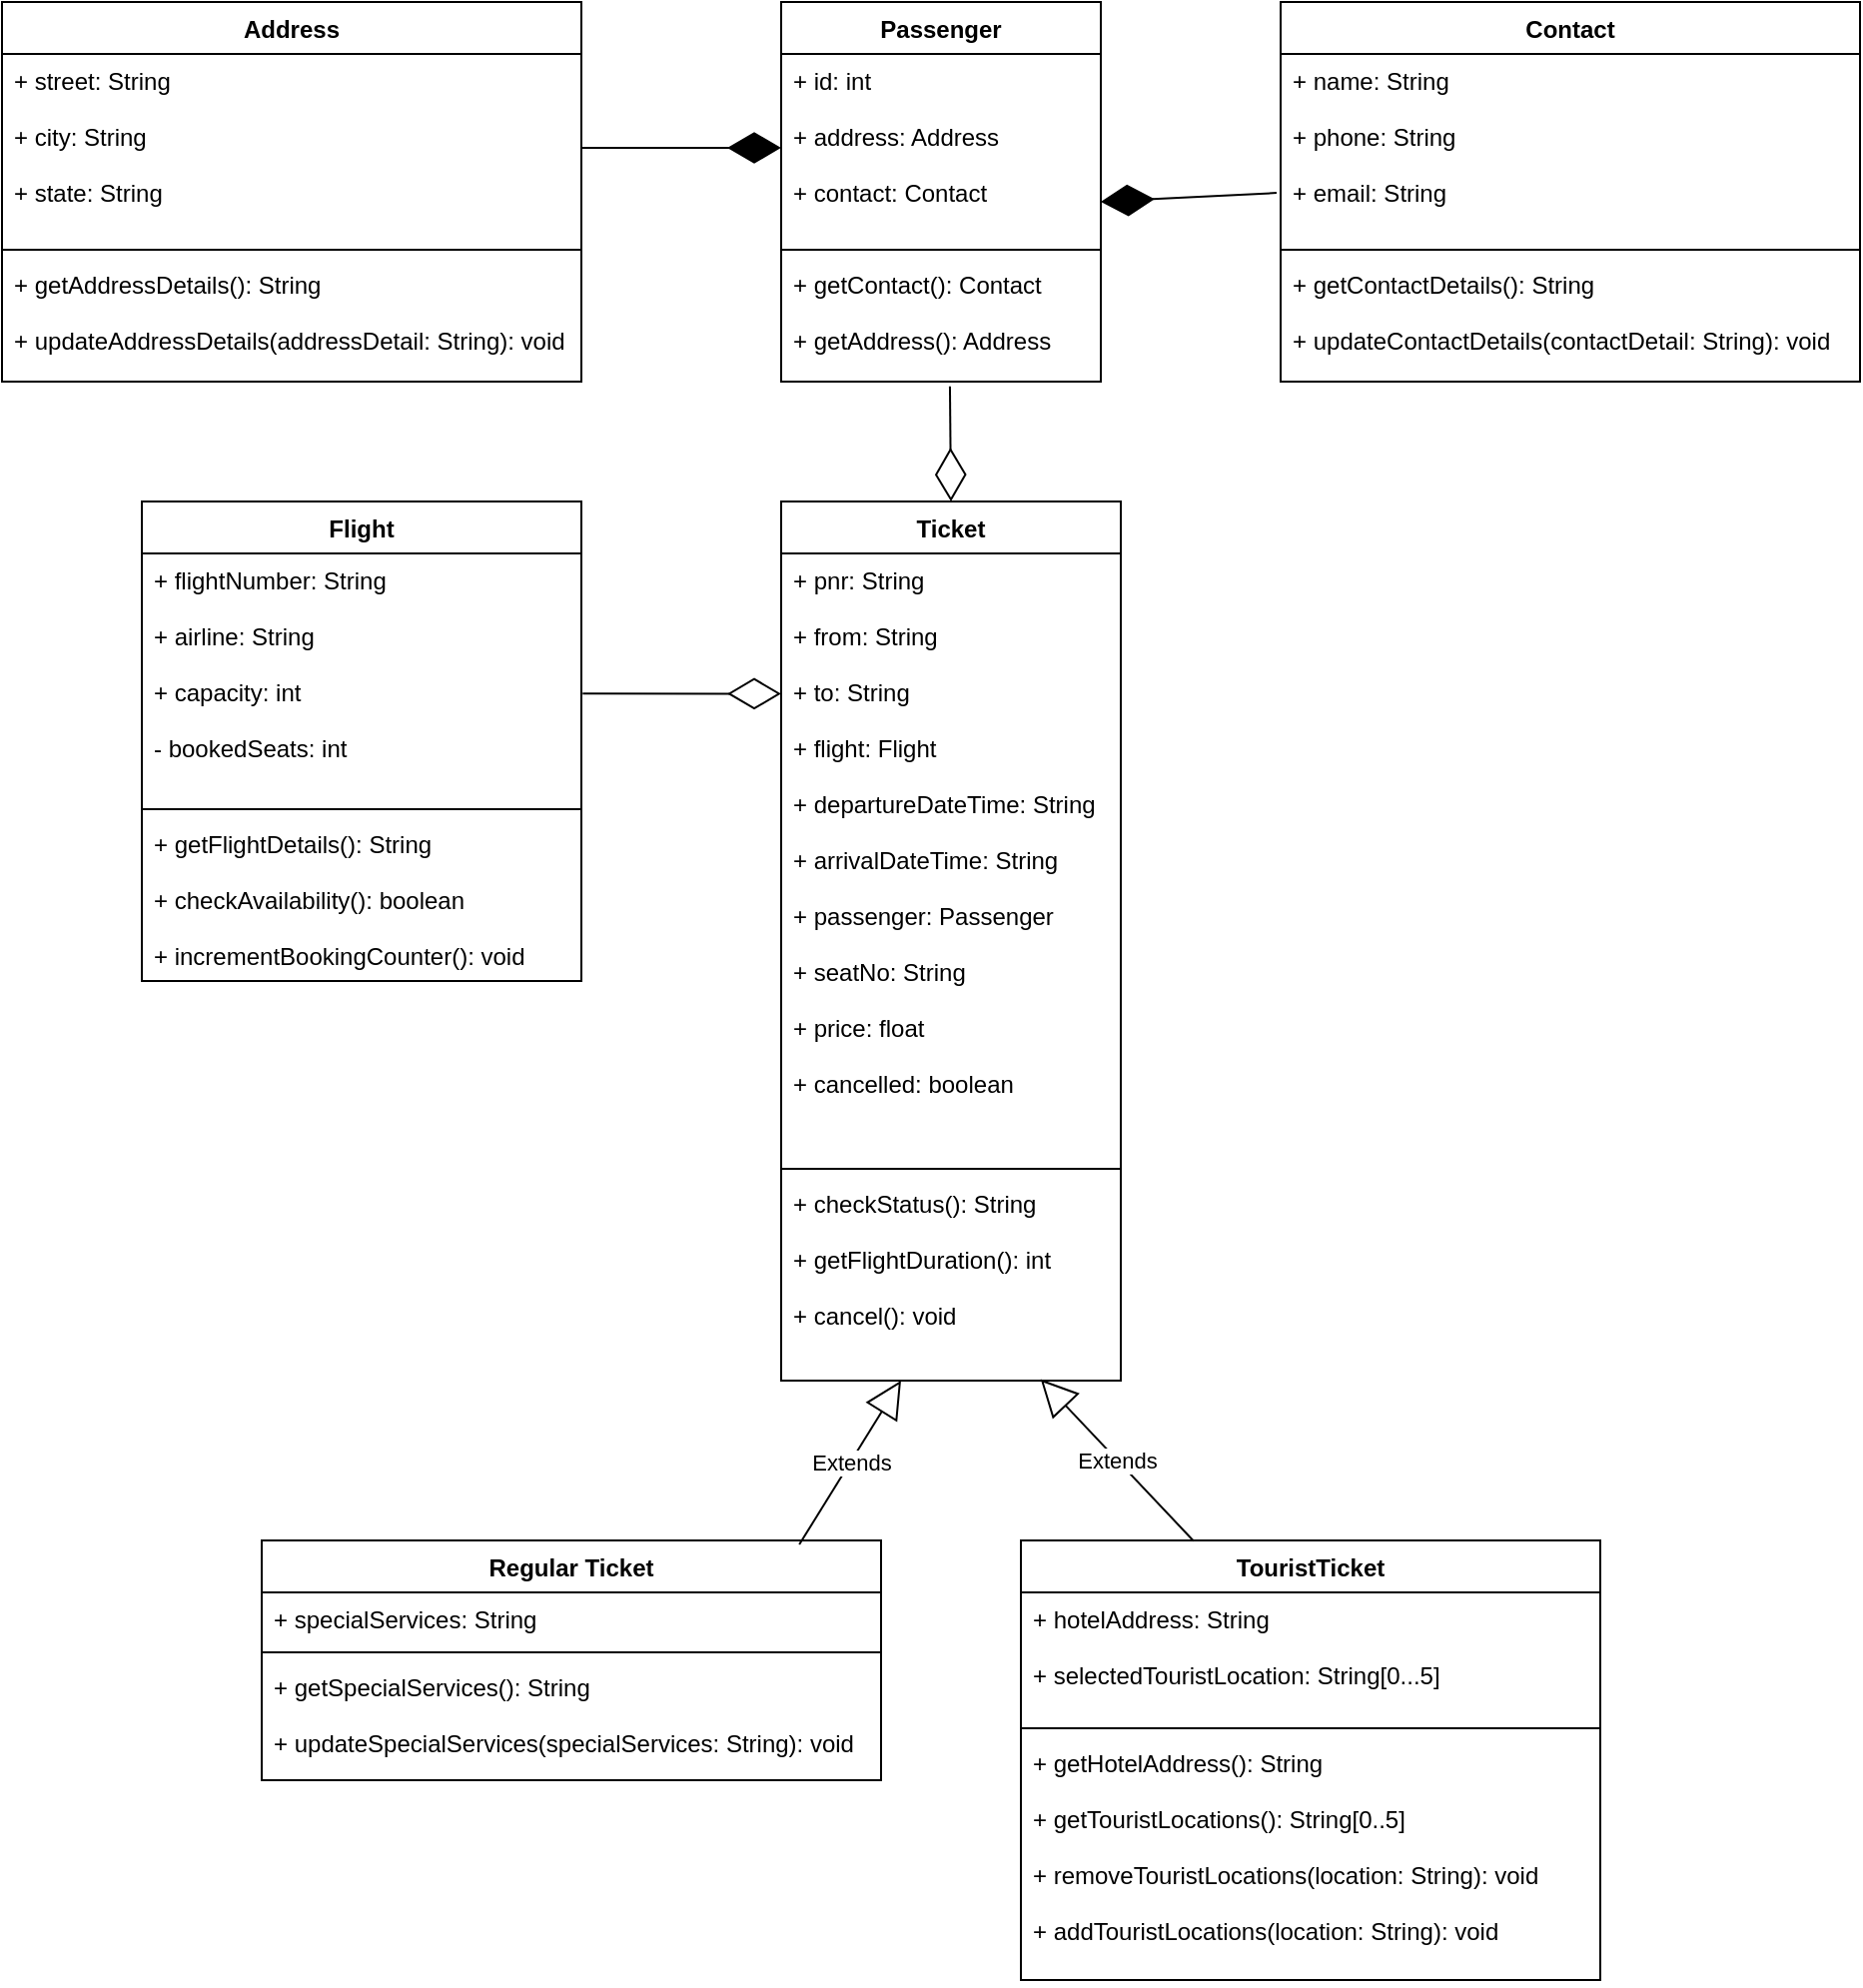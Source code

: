 <mxfile version="16.5.2" type="github"><diagram id="S8kexdlC8seh0NZKbYJ4" name="Page-1"><mxGraphModel dx="1038" dy="571" grid="1" gridSize="10" guides="1" tooltips="1" connect="1" arrows="1" fold="1" page="1" pageScale="1" pageWidth="850" pageHeight="1100" math="0" shadow="0"><root><mxCell id="0"/><mxCell id="1" parent="0"/><mxCell id="JQjpABJw8iAlLippr4K8-1" value="Address" style="swimlane;fontStyle=1;align=center;verticalAlign=top;childLayout=stackLayout;horizontal=1;startSize=26;horizontalStack=0;resizeParent=1;resizeParentMax=0;resizeLast=0;collapsible=1;marginBottom=0;" parent="1" vertex="1"><mxGeometry x="80" y="190" width="290" height="190" as="geometry"/></mxCell><mxCell id="JQjpABJw8iAlLippr4K8-2" value="+ street: String&#10;&#10;+ city: String&#10;&#10;+ state: String&#10;" style="text;strokeColor=none;fillColor=none;align=left;verticalAlign=top;spacingLeft=4;spacingRight=4;overflow=hidden;rotatable=0;points=[[0,0.5],[1,0.5]];portConstraint=eastwest;" parent="JQjpABJw8iAlLippr4K8-1" vertex="1"><mxGeometry y="26" width="290" height="94" as="geometry"/></mxCell><mxCell id="JQjpABJw8iAlLippr4K8-3" value="" style="line;strokeWidth=1;fillColor=none;align=left;verticalAlign=middle;spacingTop=-1;spacingLeft=3;spacingRight=3;rotatable=0;labelPosition=right;points=[];portConstraint=eastwest;" parent="JQjpABJw8iAlLippr4K8-1" vertex="1"><mxGeometry y="120" width="290" height="8" as="geometry"/></mxCell><mxCell id="JQjpABJw8iAlLippr4K8-4" value="+ getAddressDetails(): String&#10;&#10;+ updateAddressDetails(addressDetail: String): void" style="text;strokeColor=none;fillColor=none;align=left;verticalAlign=top;spacingLeft=4;spacingRight=4;overflow=hidden;rotatable=0;points=[[0,0.5],[1,0.5]];portConstraint=eastwest;" parent="JQjpABJw8iAlLippr4K8-1" vertex="1"><mxGeometry y="128" width="290" height="62" as="geometry"/></mxCell><mxCell id="JQjpABJw8iAlLippr4K8-5" value="Passenger" style="swimlane;fontStyle=1;align=center;verticalAlign=top;childLayout=stackLayout;horizontal=1;startSize=26;horizontalStack=0;resizeParent=1;resizeParentMax=0;resizeLast=0;collapsible=1;marginBottom=0;" parent="1" vertex="1"><mxGeometry x="470" y="190" width="160" height="190" as="geometry"/></mxCell><mxCell id="JQjpABJw8iAlLippr4K8-6" value="+ id: int&#10;&#10;+ address: Address&#10;&#10;+ contact: Contact&#10;" style="text;strokeColor=none;fillColor=none;align=left;verticalAlign=top;spacingLeft=4;spacingRight=4;overflow=hidden;rotatable=0;points=[[0,0.5],[1,0.5]];portConstraint=eastwest;" parent="JQjpABJw8iAlLippr4K8-5" vertex="1"><mxGeometry y="26" width="160" height="94" as="geometry"/></mxCell><mxCell id="JQjpABJw8iAlLippr4K8-7" value="" style="line;strokeWidth=1;fillColor=none;align=left;verticalAlign=middle;spacingTop=-1;spacingLeft=3;spacingRight=3;rotatable=0;labelPosition=right;points=[];portConstraint=eastwest;" parent="JQjpABJw8iAlLippr4K8-5" vertex="1"><mxGeometry y="120" width="160" height="8" as="geometry"/></mxCell><mxCell id="JQjpABJw8iAlLippr4K8-8" value="+ getContact(): Contact&#10;&#10;+ getAddress(): Address" style="text;strokeColor=none;fillColor=none;align=left;verticalAlign=top;spacingLeft=4;spacingRight=4;overflow=hidden;rotatable=0;points=[[0,0.5],[1,0.5]];portConstraint=eastwest;" parent="JQjpABJw8iAlLippr4K8-5" vertex="1"><mxGeometry y="128" width="160" height="62" as="geometry"/></mxCell><mxCell id="JQjpABJw8iAlLippr4K8-9" value="Contact" style="swimlane;fontStyle=1;align=center;verticalAlign=top;childLayout=stackLayout;horizontal=1;startSize=26;horizontalStack=0;resizeParent=1;resizeParentMax=0;resizeLast=0;collapsible=1;marginBottom=0;" parent="1" vertex="1"><mxGeometry x="720" y="190" width="290" height="190" as="geometry"/></mxCell><mxCell id="JQjpABJw8iAlLippr4K8-10" value="+ name: String&#10;&#10;+ phone: String&#10;&#10;+ email: String&#10;" style="text;strokeColor=none;fillColor=none;align=left;verticalAlign=top;spacingLeft=4;spacingRight=4;overflow=hidden;rotatable=0;points=[[0,0.5],[1,0.5]];portConstraint=eastwest;" parent="JQjpABJw8iAlLippr4K8-9" vertex="1"><mxGeometry y="26" width="290" height="94" as="geometry"/></mxCell><mxCell id="JQjpABJw8iAlLippr4K8-11" value="" style="line;strokeWidth=1;fillColor=none;align=left;verticalAlign=middle;spacingTop=-1;spacingLeft=3;spacingRight=3;rotatable=0;labelPosition=right;points=[];portConstraint=eastwest;" parent="JQjpABJw8iAlLippr4K8-9" vertex="1"><mxGeometry y="120" width="290" height="8" as="geometry"/></mxCell><mxCell id="JQjpABJw8iAlLippr4K8-12" value="+ getContactDetails(): String&#10;&#10;+ updateContactDetails(contactDetail: String): void" style="text;strokeColor=none;fillColor=none;align=left;verticalAlign=top;spacingLeft=4;spacingRight=4;overflow=hidden;rotatable=0;points=[[0,0.5],[1,0.5]];portConstraint=eastwest;" parent="JQjpABJw8iAlLippr4K8-9" vertex="1"><mxGeometry y="128" width="290" height="62" as="geometry"/></mxCell><mxCell id="JQjpABJw8iAlLippr4K8-13" value="Ticket" style="swimlane;fontStyle=1;align=center;verticalAlign=top;childLayout=stackLayout;horizontal=1;startSize=26;horizontalStack=0;resizeParent=1;resizeParentMax=0;resizeLast=0;collapsible=1;marginBottom=0;" parent="1" vertex="1"><mxGeometry x="470" y="440" width="170" height="440" as="geometry"/></mxCell><mxCell id="JQjpABJw8iAlLippr4K8-14" value="+ pnr: String&#10;&#10;+ from: String&#10;&#10;+ to: String&#10;&#10;+ flight: Flight&#10;&#10;+ departureDateTime: String&#10;&#10;+ arrivalDateTime: String&#10;&#10;+ passenger: Passenger&#10;&#10;+ seatNo: String&#10;&#10;+ price: float&#10;&#10;+ cancelled: boolean&#10;" style="text;strokeColor=none;fillColor=none;align=left;verticalAlign=top;spacingLeft=4;spacingRight=4;overflow=hidden;rotatable=0;points=[[0,0.5],[1,0.5]];portConstraint=eastwest;" parent="JQjpABJw8iAlLippr4K8-13" vertex="1"><mxGeometry y="26" width="170" height="304" as="geometry"/></mxCell><mxCell id="JQjpABJw8iAlLippr4K8-15" value="" style="line;strokeWidth=1;fillColor=none;align=left;verticalAlign=middle;spacingTop=-1;spacingLeft=3;spacingRight=3;rotatable=0;labelPosition=right;points=[];portConstraint=eastwest;" parent="JQjpABJw8iAlLippr4K8-13" vertex="1"><mxGeometry y="330" width="170" height="8" as="geometry"/></mxCell><mxCell id="JQjpABJw8iAlLippr4K8-16" value="+ checkStatus(): String&#10;&#10;+ getFlightDuration(): int&#10;&#10;+ cancel(): void&#10;" style="text;strokeColor=none;fillColor=none;align=left;verticalAlign=top;spacingLeft=4;spacingRight=4;overflow=hidden;rotatable=0;points=[[0,0.5],[1,0.5]];portConstraint=eastwest;" parent="JQjpABJw8iAlLippr4K8-13" vertex="1"><mxGeometry y="338" width="170" height="102" as="geometry"/></mxCell><mxCell id="JQjpABJw8iAlLippr4K8-17" value="Flight" style="swimlane;fontStyle=1;align=center;verticalAlign=top;childLayout=stackLayout;horizontal=1;startSize=26;horizontalStack=0;resizeParent=1;resizeParentMax=0;resizeLast=0;collapsible=1;marginBottom=0;" parent="1" vertex="1"><mxGeometry x="150" y="440" width="220" height="240" as="geometry"/></mxCell><mxCell id="JQjpABJw8iAlLippr4K8-18" value="+ flightNumber: String&#10;&#10;+ airline: String&#10;&#10;+ capacity: int&#10;&#10;- bookedSeats: int" style="text;strokeColor=none;fillColor=none;align=left;verticalAlign=top;spacingLeft=4;spacingRight=4;overflow=hidden;rotatable=0;points=[[0,0.5],[1,0.5]];portConstraint=eastwest;" parent="JQjpABJw8iAlLippr4K8-17" vertex="1"><mxGeometry y="26" width="220" height="124" as="geometry"/></mxCell><mxCell id="JQjpABJw8iAlLippr4K8-19" value="" style="line;strokeWidth=1;fillColor=none;align=left;verticalAlign=middle;spacingTop=-1;spacingLeft=3;spacingRight=3;rotatable=0;labelPosition=right;points=[];portConstraint=eastwest;" parent="JQjpABJw8iAlLippr4K8-17" vertex="1"><mxGeometry y="150" width="220" height="8" as="geometry"/></mxCell><mxCell id="JQjpABJw8iAlLippr4K8-20" value="+ getFlightDetails(): String&#10;&#10;+ checkAvailability(): boolean&#10;&#10;+ incrementBookingCounter(): void" style="text;strokeColor=none;fillColor=none;align=left;verticalAlign=top;spacingLeft=4;spacingRight=4;overflow=hidden;rotatable=0;points=[[0,0.5],[1,0.5]];portConstraint=eastwest;" parent="JQjpABJw8iAlLippr4K8-17" vertex="1"><mxGeometry y="158" width="220" height="82" as="geometry"/></mxCell><mxCell id="JQjpABJw8iAlLippr4K8-21" value="Regular Ticket" style="swimlane;fontStyle=1;align=center;verticalAlign=top;childLayout=stackLayout;horizontal=1;startSize=26;horizontalStack=0;resizeParent=1;resizeParentMax=0;resizeLast=0;collapsible=1;marginBottom=0;" parent="1" vertex="1"><mxGeometry x="210" y="960" width="310" height="120" as="geometry"/></mxCell><mxCell id="JQjpABJw8iAlLippr4K8-22" value="+ specialServices: String" style="text;strokeColor=none;fillColor=none;align=left;verticalAlign=top;spacingLeft=4;spacingRight=4;overflow=hidden;rotatable=0;points=[[0,0.5],[1,0.5]];portConstraint=eastwest;" parent="JQjpABJw8iAlLippr4K8-21" vertex="1"><mxGeometry y="26" width="310" height="26" as="geometry"/></mxCell><mxCell id="JQjpABJw8iAlLippr4K8-23" value="" style="line;strokeWidth=1;fillColor=none;align=left;verticalAlign=middle;spacingTop=-1;spacingLeft=3;spacingRight=3;rotatable=0;labelPosition=right;points=[];portConstraint=eastwest;" parent="JQjpABJw8iAlLippr4K8-21" vertex="1"><mxGeometry y="52" width="310" height="8" as="geometry"/></mxCell><mxCell id="JQjpABJw8iAlLippr4K8-24" value="+ getSpecialServices(): String&#10;&#10;+ updateSpecialServices(specialServices: String): void" style="text;strokeColor=none;fillColor=none;align=left;verticalAlign=top;spacingLeft=4;spacingRight=4;overflow=hidden;rotatable=0;points=[[0,0.5],[1,0.5]];portConstraint=eastwest;" parent="JQjpABJw8iAlLippr4K8-21" vertex="1"><mxGeometry y="60" width="310" height="60" as="geometry"/></mxCell><mxCell id="JQjpABJw8iAlLippr4K8-25" value="TouristTicket" style="swimlane;fontStyle=1;align=center;verticalAlign=top;childLayout=stackLayout;horizontal=1;startSize=26;horizontalStack=0;resizeParent=1;resizeParentMax=0;resizeLast=0;collapsible=1;marginBottom=0;" parent="1" vertex="1"><mxGeometry x="590" y="960" width="290" height="220" as="geometry"/></mxCell><mxCell id="JQjpABJw8iAlLippr4K8-26" value="+ hotelAddress: String&#10;&#10;+ selectedTouristLocation: String[0...5]&#10;&#10;&#10;" style="text;strokeColor=none;fillColor=none;align=left;verticalAlign=top;spacingLeft=4;spacingRight=4;overflow=hidden;rotatable=0;points=[[0,0.5],[1,0.5]];portConstraint=eastwest;" parent="JQjpABJw8iAlLippr4K8-25" vertex="1"><mxGeometry y="26" width="290" height="64" as="geometry"/></mxCell><mxCell id="JQjpABJw8iAlLippr4K8-27" value="" style="line;strokeWidth=1;fillColor=none;align=left;verticalAlign=middle;spacingTop=-1;spacingLeft=3;spacingRight=3;rotatable=0;labelPosition=right;points=[];portConstraint=eastwest;" parent="JQjpABJw8iAlLippr4K8-25" vertex="1"><mxGeometry y="90" width="290" height="8" as="geometry"/></mxCell><mxCell id="JQjpABJw8iAlLippr4K8-28" value="+ getHotelAddress(): String&#10;&#10;+ getTouristLocations(): String[0..5]&#10;&#10;+ removeTouristLocations(location: String): void&#10;&#10;+ addTouristLocations(location: String): void" style="text;strokeColor=none;fillColor=none;align=left;verticalAlign=top;spacingLeft=4;spacingRight=4;overflow=hidden;rotatable=0;points=[[0,0.5],[1,0.5]];portConstraint=eastwest;" parent="JQjpABJw8iAlLippr4K8-25" vertex="1"><mxGeometry y="98" width="290" height="122" as="geometry"/></mxCell><mxCell id="JQjpABJw8iAlLippr4K8-31" value="Extends" style="endArrow=block;endSize=16;endFill=0;html=1;rounded=0;exitX=0.868;exitY=0.017;exitDx=0;exitDy=0;exitPerimeter=0;" parent="1" source="JQjpABJw8iAlLippr4K8-21" edge="1"><mxGeometry width="160" relative="1" as="geometry"><mxPoint x="460" y="950" as="sourcePoint"/><mxPoint x="530" y="880" as="targetPoint"/></mxGeometry></mxCell><mxCell id="JQjpABJw8iAlLippr4K8-36" value="Extends" style="endArrow=block;endSize=16;endFill=0;html=1;rounded=0;entryX=0.764;entryY=0.993;entryDx=0;entryDy=0;entryPerimeter=0;exitX=0.298;exitY=0.001;exitDx=0;exitDy=0;exitPerimeter=0;" parent="1" source="JQjpABJw8iAlLippr4K8-25" target="JQjpABJw8iAlLippr4K8-16" edge="1"><mxGeometry width="160" relative="1" as="geometry"><mxPoint x="320" y="1050" as="sourcePoint"/><mxPoint x="480" y="1050" as="targetPoint"/></mxGeometry></mxCell><mxCell id="JQjpABJw8iAlLippr4K8-38" value="" style="endArrow=diamondThin;endFill=0;endSize=24;html=1;rounded=0;exitX=1.003;exitY=0.566;exitDx=0;exitDy=0;exitPerimeter=0;entryX=0;entryY=0.231;entryDx=0;entryDy=0;entryPerimeter=0;" parent="1" source="JQjpABJw8iAlLippr4K8-18" target="JQjpABJw8iAlLippr4K8-14" edge="1"><mxGeometry width="160" relative="1" as="geometry"><mxPoint x="380" y="464.0" as="sourcePoint"/><mxPoint x="460" y="650" as="targetPoint"/></mxGeometry></mxCell><mxCell id="JQjpABJw8iAlLippr4K8-39" value="" style="endArrow=diamondThin;endFill=0;endSize=24;html=1;rounded=0;entryX=0.5;entryY=0;entryDx=0;entryDy=0;exitX=0.528;exitY=1.039;exitDx=0;exitDy=0;exitPerimeter=0;" parent="1" source="JQjpABJw8iAlLippr4K8-8" target="JQjpABJw8iAlLippr4K8-13" edge="1"><mxGeometry width="160" relative="1" as="geometry"><mxPoint x="320" y="210" as="sourcePoint"/><mxPoint x="480" y="210" as="targetPoint"/></mxGeometry></mxCell><mxCell id="JQjpABJw8iAlLippr4K8-40" value="" style="endArrow=diamondThin;endFill=1;endSize=24;html=1;rounded=0;exitX=1;exitY=0.5;exitDx=0;exitDy=0;" parent="1" source="JQjpABJw8iAlLippr4K8-2" target="JQjpABJw8iAlLippr4K8-6" edge="1"><mxGeometry width="160" relative="1" as="geometry"><mxPoint x="330" y="410" as="sourcePoint"/><mxPoint x="490" y="410" as="targetPoint"/></mxGeometry></mxCell><mxCell id="JQjpABJw8iAlLippr4K8-42" value="" style="endArrow=diamondThin;endFill=1;endSize=24;html=1;rounded=0;exitX=-0.007;exitY=0.74;exitDx=0;exitDy=0;exitPerimeter=0;entryX=1;entryY=0.787;entryDx=0;entryDy=0;entryPerimeter=0;" parent="1" source="JQjpABJw8iAlLippr4K8-10" target="JQjpABJw8iAlLippr4K8-6" edge="1"><mxGeometry width="160" relative="1" as="geometry"><mxPoint x="640" y="300" as="sourcePoint"/><mxPoint x="650" y="290" as="targetPoint"/></mxGeometry></mxCell></root></mxGraphModel></diagram></mxfile>